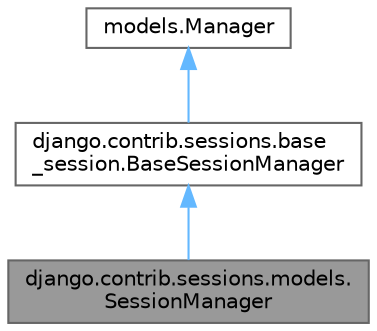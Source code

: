 digraph "django.contrib.sessions.models.SessionManager"
{
 // LATEX_PDF_SIZE
  bgcolor="transparent";
  edge [fontname=Helvetica,fontsize=10,labelfontname=Helvetica,labelfontsize=10];
  node [fontname=Helvetica,fontsize=10,shape=box,height=0.2,width=0.4];
  Node1 [id="Node000001",label="django.contrib.sessions.models.\lSessionManager",height=0.2,width=0.4,color="gray40", fillcolor="grey60", style="filled", fontcolor="black",tooltip=" "];
  Node2 -> Node1 [id="edge1_Node000001_Node000002",dir="back",color="steelblue1",style="solid",tooltip=" "];
  Node2 [id="Node000002",label="django.contrib.sessions.base\l_session.BaseSessionManager",height=0.2,width=0.4,color="gray40", fillcolor="white", style="filled",URL="$classdjango_1_1contrib_1_1sessions_1_1base__session_1_1_base_session_manager.html",tooltip=" "];
  Node3 -> Node2 [id="edge2_Node000002_Node000003",dir="back",color="steelblue1",style="solid",tooltip=" "];
  Node3 [id="Node000003",label="models.Manager",height=0.2,width=0.4,color="gray40", fillcolor="white", style="filled",tooltip=" "];
}

